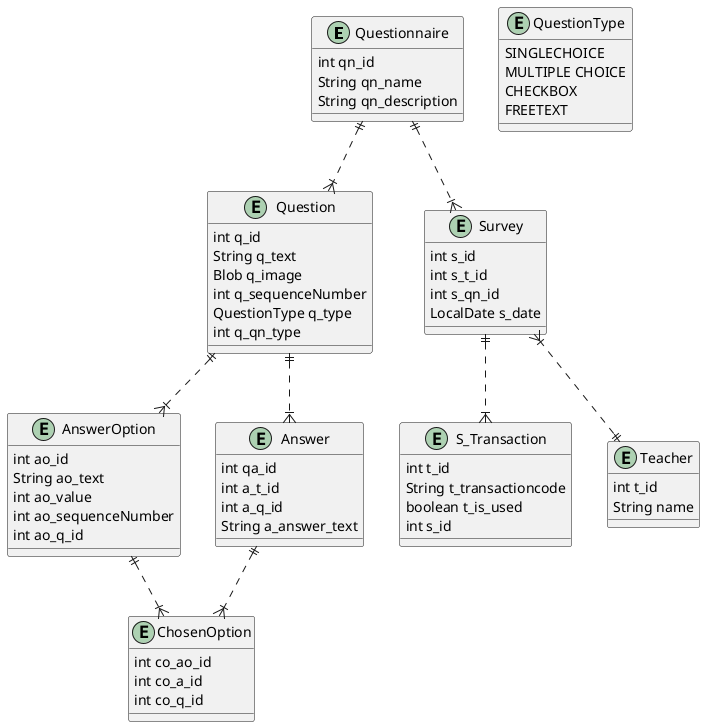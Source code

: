 @startuml
entity "Questionnaire" as 1{
    int qn_id
    String qn_name
    String qn_description
}
entity "Question" as 2 {
    int q_id
    String q_text
    Blob q_image
    int q_sequenceNumber
    QuestionType q_type
    int q_qn_type
}
entity "AnswerOption" as 3 {
    int ao_id
    String ao_text
    int ao_value
    int ao_sequenceNumber
    int ao_q_id
}
entity "ChosenOption" as 4 {
    int co_ao_id
    int co_a_id
    int co_q_id
}
entity "Answer" as 5 {
    int qa_id
    int a_t_id
    int a_q_id
    String a_answer_text
}
entity "S_Transaction" as 6 {
    int t_id
    String t_transactioncode
    boolean t_is_used
    int s_id
}
entity QuestionType {
    SINGLECHOICE
    MULTIPLE CHOICE
    CHECKBOX
    FREETEXT
}

entity "Teacher" as 7 {
    int t_id
    String name
}

entity "Survey" as 8 {
    int s_id
    int s_t_id
    int s_qn_id
    LocalDate s_date
}

1 ||..|{ 2
2 ||..|{ 3
3 ||..|{ 4
8 }|..|| 7
8 ||..|{ 6
2 ||..|{ 5
5 ||..|{ 4
1 ||..|{ 8
@enduml